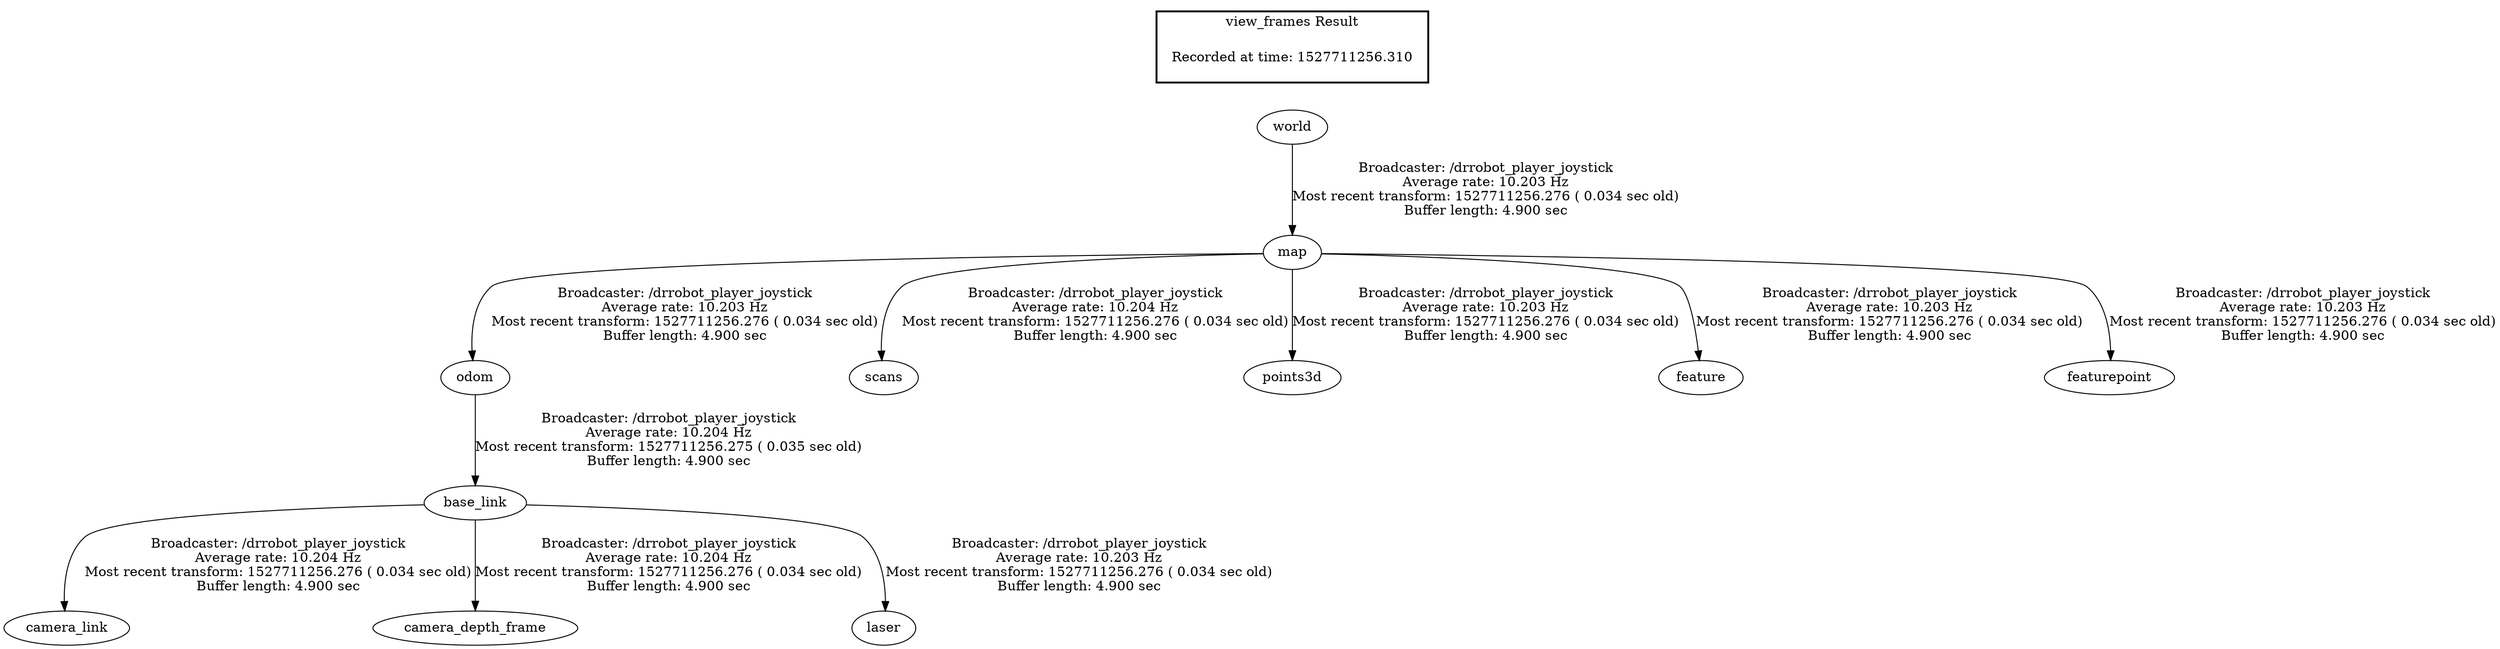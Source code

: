 digraph G {
"odom" -> "base_link"[label="Broadcaster: /drrobot_player_joystick\nAverage rate: 10.204 Hz\nMost recent transform: 1527711256.275 ( 0.035 sec old)\nBuffer length: 4.900 sec\n"];
"map" -> "odom"[label="Broadcaster: /drrobot_player_joystick\nAverage rate: 10.203 Hz\nMost recent transform: 1527711256.276 ( 0.034 sec old)\nBuffer length: 4.900 sec\n"];
"base_link" -> "camera_link"[label="Broadcaster: /drrobot_player_joystick\nAverage rate: 10.204 Hz\nMost recent transform: 1527711256.276 ( 0.034 sec old)\nBuffer length: 4.900 sec\n"];
"map" -> "scans"[label="Broadcaster: /drrobot_player_joystick\nAverage rate: 10.204 Hz\nMost recent transform: 1527711256.276 ( 0.034 sec old)\nBuffer length: 4.900 sec\n"];
"world" -> "map"[label="Broadcaster: /drrobot_player_joystick\nAverage rate: 10.203 Hz\nMost recent transform: 1527711256.276 ( 0.034 sec old)\nBuffer length: 4.900 sec\n"];
"base_link" -> "camera_depth_frame"[label="Broadcaster: /drrobot_player_joystick\nAverage rate: 10.204 Hz\nMost recent transform: 1527711256.276 ( 0.034 sec old)\nBuffer length: 4.900 sec\n"];
"base_link" -> "laser"[label="Broadcaster: /drrobot_player_joystick\nAverage rate: 10.203 Hz\nMost recent transform: 1527711256.276 ( 0.034 sec old)\nBuffer length: 4.900 sec\n"];
"map" -> "points3d"[label="Broadcaster: /drrobot_player_joystick\nAverage rate: 10.203 Hz\nMost recent transform: 1527711256.276 ( 0.034 sec old)\nBuffer length: 4.900 sec\n"];
"map" -> "feature"[label="Broadcaster: /drrobot_player_joystick\nAverage rate: 10.203 Hz\nMost recent transform: 1527711256.276 ( 0.034 sec old)\nBuffer length: 4.900 sec\n"];
"map" -> "featurepoint"[label="Broadcaster: /drrobot_player_joystick\nAverage rate: 10.203 Hz\nMost recent transform: 1527711256.276 ( 0.034 sec old)\nBuffer length: 4.900 sec\n"];
edge [style=invis];
 subgraph cluster_legend { style=bold; color=black; label ="view_frames Result";
"Recorded at time: 1527711256.310"[ shape=plaintext ] ;
 }->"world";
}